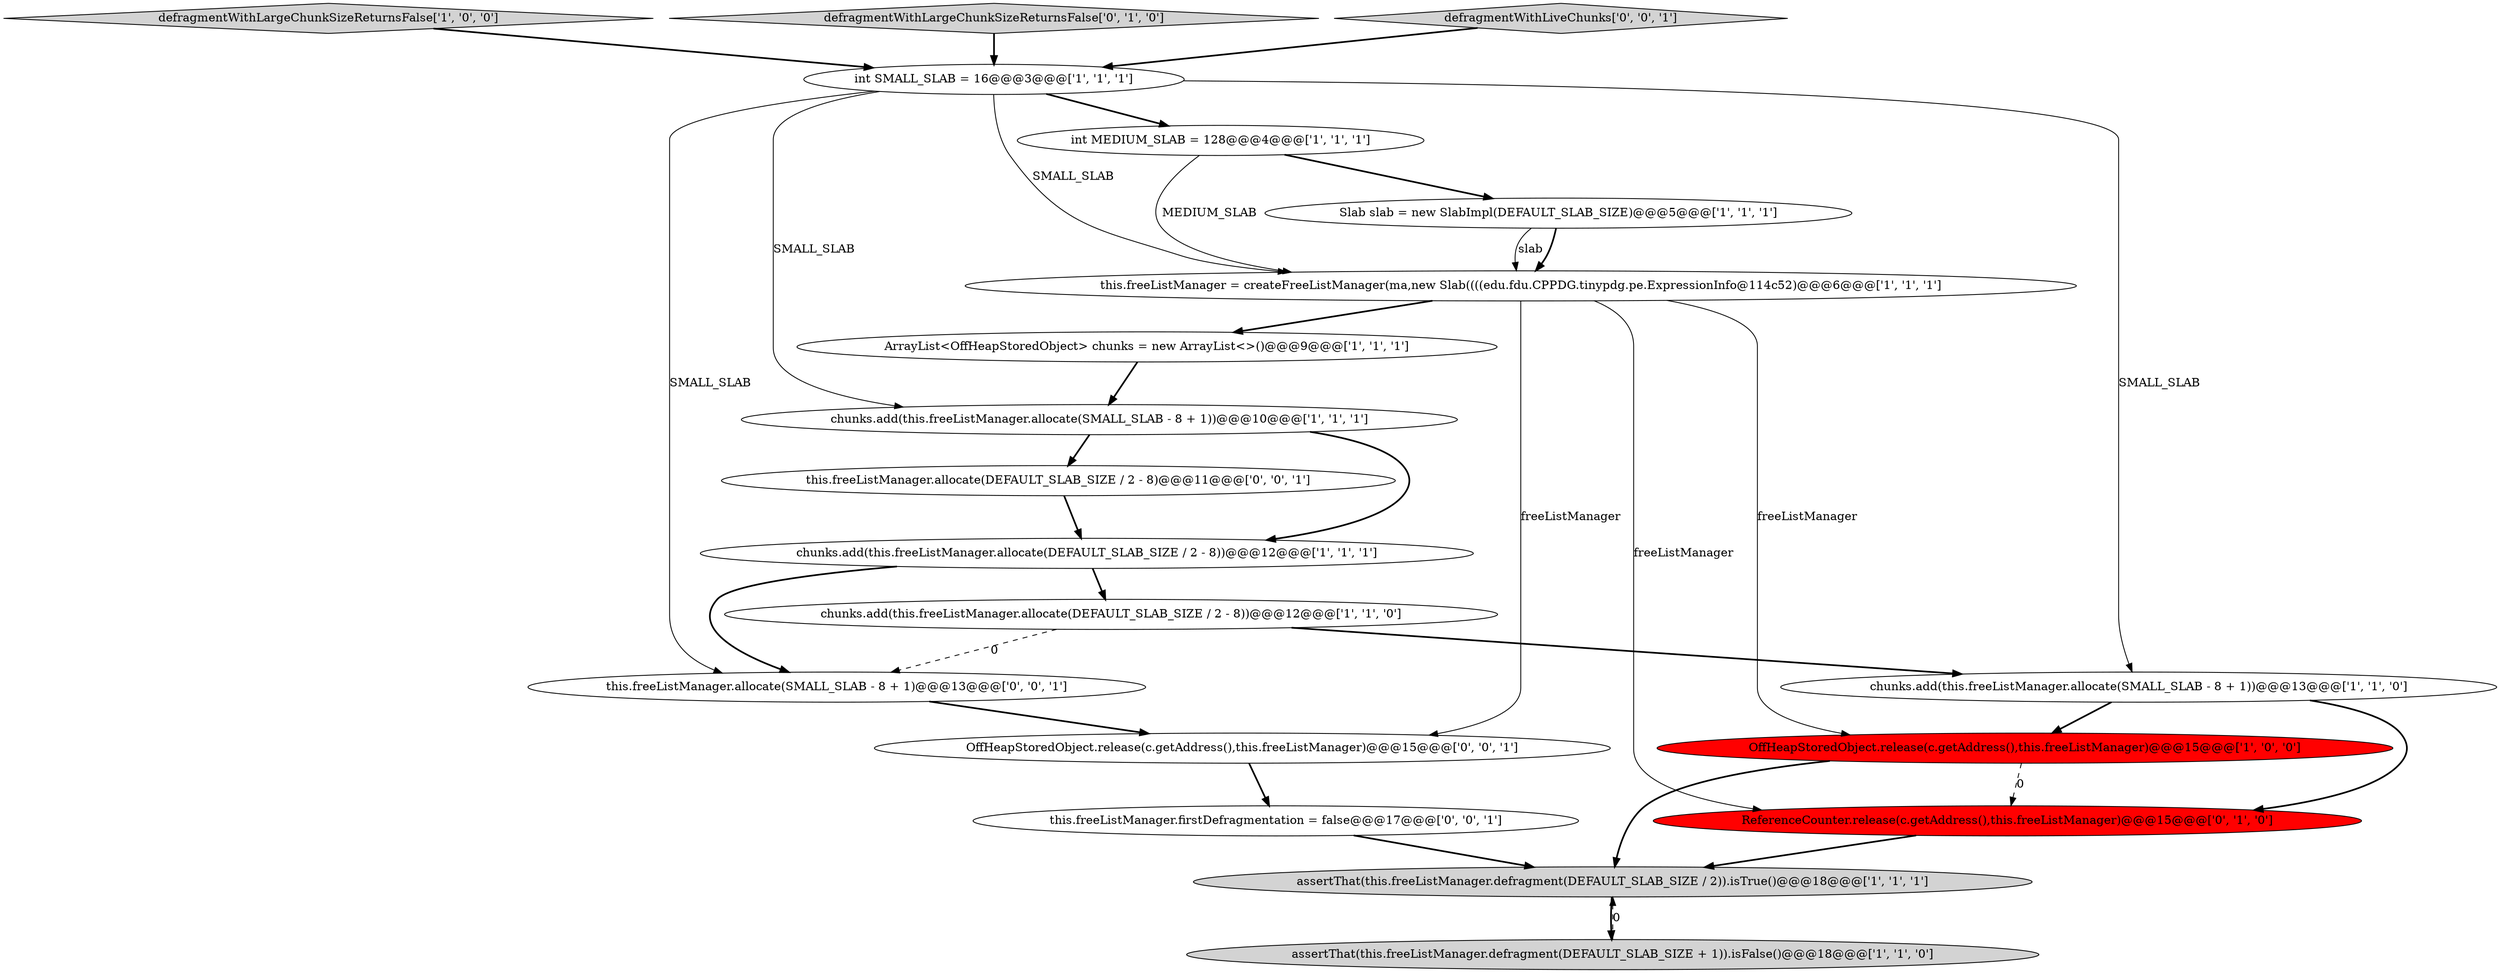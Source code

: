 digraph {
3 [style = filled, label = "chunks.add(this.freeListManager.allocate(SMALL_SLAB - 8 + 1))@@@10@@@['1', '1', '1']", fillcolor = white, shape = ellipse image = "AAA0AAABBB1BBB"];
11 [style = filled, label = "chunks.add(this.freeListManager.allocate(DEFAULT_SLAB_SIZE / 2 - 8))@@@12@@@['1', '1', '1']", fillcolor = white, shape = ellipse image = "AAA0AAABBB1BBB"];
6 [style = filled, label = "assertThat(this.freeListManager.defragment(DEFAULT_SLAB_SIZE + 1)).isFalse()@@@18@@@['1', '1', '0']", fillcolor = lightgray, shape = ellipse image = "AAA0AAABBB1BBB"];
0 [style = filled, label = "Slab slab = new SlabImpl(DEFAULT_SLAB_SIZE)@@@5@@@['1', '1', '1']", fillcolor = white, shape = ellipse image = "AAA0AAABBB1BBB"];
1 [style = filled, label = "this.freeListManager = createFreeListManager(ma,new Slab((((edu.fdu.CPPDG.tinypdg.pe.ExpressionInfo@114c52)@@@6@@@['1', '1', '1']", fillcolor = white, shape = ellipse image = "AAA0AAABBB1BBB"];
4 [style = filled, label = "chunks.add(this.freeListManager.allocate(SMALL_SLAB - 8 + 1))@@@13@@@['1', '1', '0']", fillcolor = white, shape = ellipse image = "AAA0AAABBB1BBB"];
5 [style = filled, label = "int SMALL_SLAB = 16@@@3@@@['1', '1', '1']", fillcolor = white, shape = ellipse image = "AAA0AAABBB1BBB"];
9 [style = filled, label = "ArrayList<OffHeapStoredObject> chunks = new ArrayList<>()@@@9@@@['1', '1', '1']", fillcolor = white, shape = ellipse image = "AAA0AAABBB1BBB"];
12 [style = filled, label = "defragmentWithLargeChunkSizeReturnsFalse['1', '0', '0']", fillcolor = lightgray, shape = diamond image = "AAA0AAABBB1BBB"];
10 [style = filled, label = "chunks.add(this.freeListManager.allocate(DEFAULT_SLAB_SIZE / 2 - 8))@@@12@@@['1', '1', '0']", fillcolor = white, shape = ellipse image = "AAA0AAABBB1BBB"];
13 [style = filled, label = "defragmentWithLargeChunkSizeReturnsFalse['0', '1', '0']", fillcolor = lightgray, shape = diamond image = "AAA0AAABBB2BBB"];
8 [style = filled, label = "OffHeapStoredObject.release(c.getAddress(),this.freeListManager)@@@15@@@['1', '0', '0']", fillcolor = red, shape = ellipse image = "AAA1AAABBB1BBB"];
19 [style = filled, label = "this.freeListManager.allocate(DEFAULT_SLAB_SIZE / 2 - 8)@@@11@@@['0', '0', '1']", fillcolor = white, shape = ellipse image = "AAA0AAABBB3BBB"];
18 [style = filled, label = "this.freeListManager.firstDefragmentation = false@@@17@@@['0', '0', '1']", fillcolor = white, shape = ellipse image = "AAA0AAABBB3BBB"];
7 [style = filled, label = "assertThat(this.freeListManager.defragment(DEFAULT_SLAB_SIZE / 2)).isTrue()@@@18@@@['1', '1', '1']", fillcolor = lightgray, shape = ellipse image = "AAA0AAABBB1BBB"];
2 [style = filled, label = "int MEDIUM_SLAB = 128@@@4@@@['1', '1', '1']", fillcolor = white, shape = ellipse image = "AAA0AAABBB1BBB"];
14 [style = filled, label = "ReferenceCounter.release(c.getAddress(),this.freeListManager)@@@15@@@['0', '1', '0']", fillcolor = red, shape = ellipse image = "AAA1AAABBB2BBB"];
15 [style = filled, label = "defragmentWithLiveChunks['0', '0', '1']", fillcolor = lightgray, shape = diamond image = "AAA0AAABBB3BBB"];
17 [style = filled, label = "this.freeListManager.allocate(SMALL_SLAB - 8 + 1)@@@13@@@['0', '0', '1']", fillcolor = white, shape = ellipse image = "AAA0AAABBB3BBB"];
16 [style = filled, label = "OffHeapStoredObject.release(c.getAddress(),this.freeListManager)@@@15@@@['0', '0', '1']", fillcolor = white, shape = ellipse image = "AAA0AAABBB3BBB"];
4->14 [style = bold, label=""];
16->18 [style = bold, label=""];
12->5 [style = bold, label=""];
6->7 [style = dashed, label="0"];
3->11 [style = bold, label=""];
5->17 [style = solid, label="SMALL_SLAB"];
1->14 [style = solid, label="freeListManager"];
19->11 [style = bold, label=""];
8->14 [style = dashed, label="0"];
2->1 [style = solid, label="MEDIUM_SLAB"];
1->9 [style = bold, label=""];
8->7 [style = bold, label=""];
15->5 [style = bold, label=""];
14->7 [style = bold, label=""];
5->3 [style = solid, label="SMALL_SLAB"];
5->2 [style = bold, label=""];
1->8 [style = solid, label="freeListManager"];
2->0 [style = bold, label=""];
5->4 [style = solid, label="SMALL_SLAB"];
3->19 [style = bold, label=""];
1->16 [style = solid, label="freeListManager"];
11->10 [style = bold, label=""];
0->1 [style = bold, label=""];
7->6 [style = bold, label=""];
10->17 [style = dashed, label="0"];
13->5 [style = bold, label=""];
10->4 [style = bold, label=""];
9->3 [style = bold, label=""];
4->8 [style = bold, label=""];
11->17 [style = bold, label=""];
18->7 [style = bold, label=""];
0->1 [style = solid, label="slab"];
5->1 [style = solid, label="SMALL_SLAB"];
17->16 [style = bold, label=""];
}
